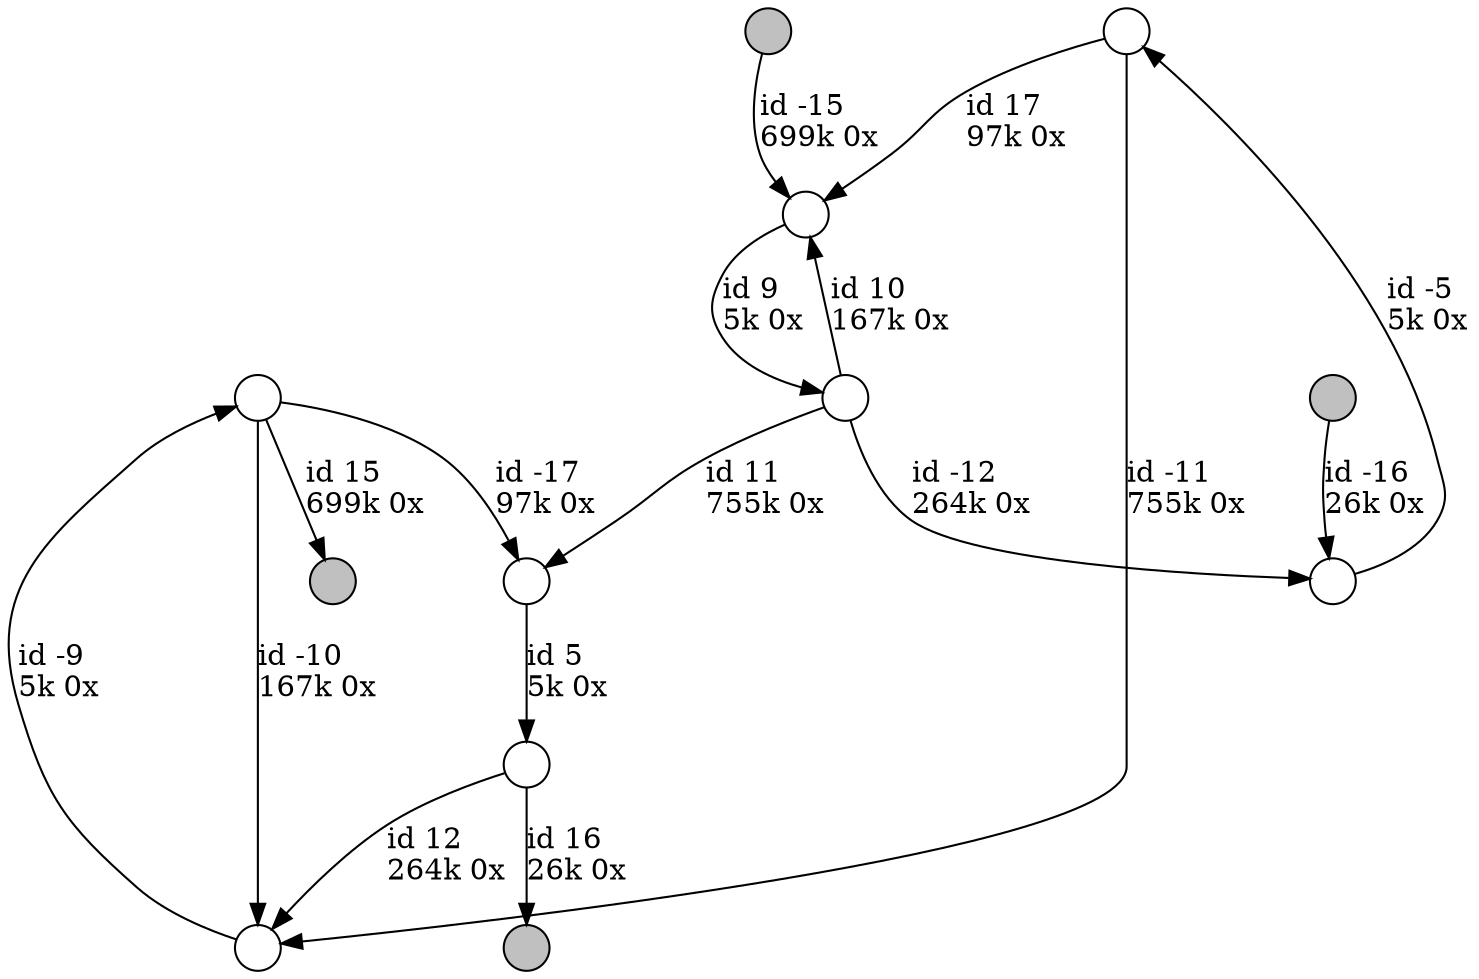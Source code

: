 digraph {
nodesep = 0.5;
node [shape = circle, label = "", height = 0.3];
"0" [style = "filled", fillcolor = "grey"];
"1" [style = "filled", fillcolor = "grey"];
"2" [style = "filled", fillcolor = "grey"];
"3" [style = "filled", fillcolor = "grey"];
"5" -> "4" [label = "id -17\l97k 0x", color = "black"] ;
"7" -> "6" [label = "id 17\l97k 0x", color = "black"] ;
"3" -> "6" [label = "id -15\l699k 0x", color = "black"] ;
"5" -> "0" [label = "id 15\l699k 0x", color = "black"] ;
"9" -> "8" [label = "id -12\l264k 0x", color = "black"] ;
"10" -> "2" [label = "id 16\l26k 0x", color = "black"] ;
"10" -> "11" [label = "id 12\l264k 0x", color = "black"] ;
"8" -> "7" [label = "id -5\l5k 0x", color = "black"] ;
"1" -> "8" [label = "id -16\l26k 0x", color = "black"] ;
"6" -> "9" [label = "id 9\l5k 0x", color = "black"] ;
"11" -> "5" [label = "id -9\l5k 0x", color = "black"] ;
"4" -> "10" [label = "id 5\l5k 0x", color = "black"] ;
"9" -> "6" [label = "id 10\l167k 0x", color = "black"] ;
"5" -> "11" [label = "id -10\l167k 0x", color = "black"] ;
"9" -> "4" [label = "id 11\l755k 0x", color = "black"] ;
"7" -> "11" [label = "id -11\l755k 0x", color = "black"] ;
}
